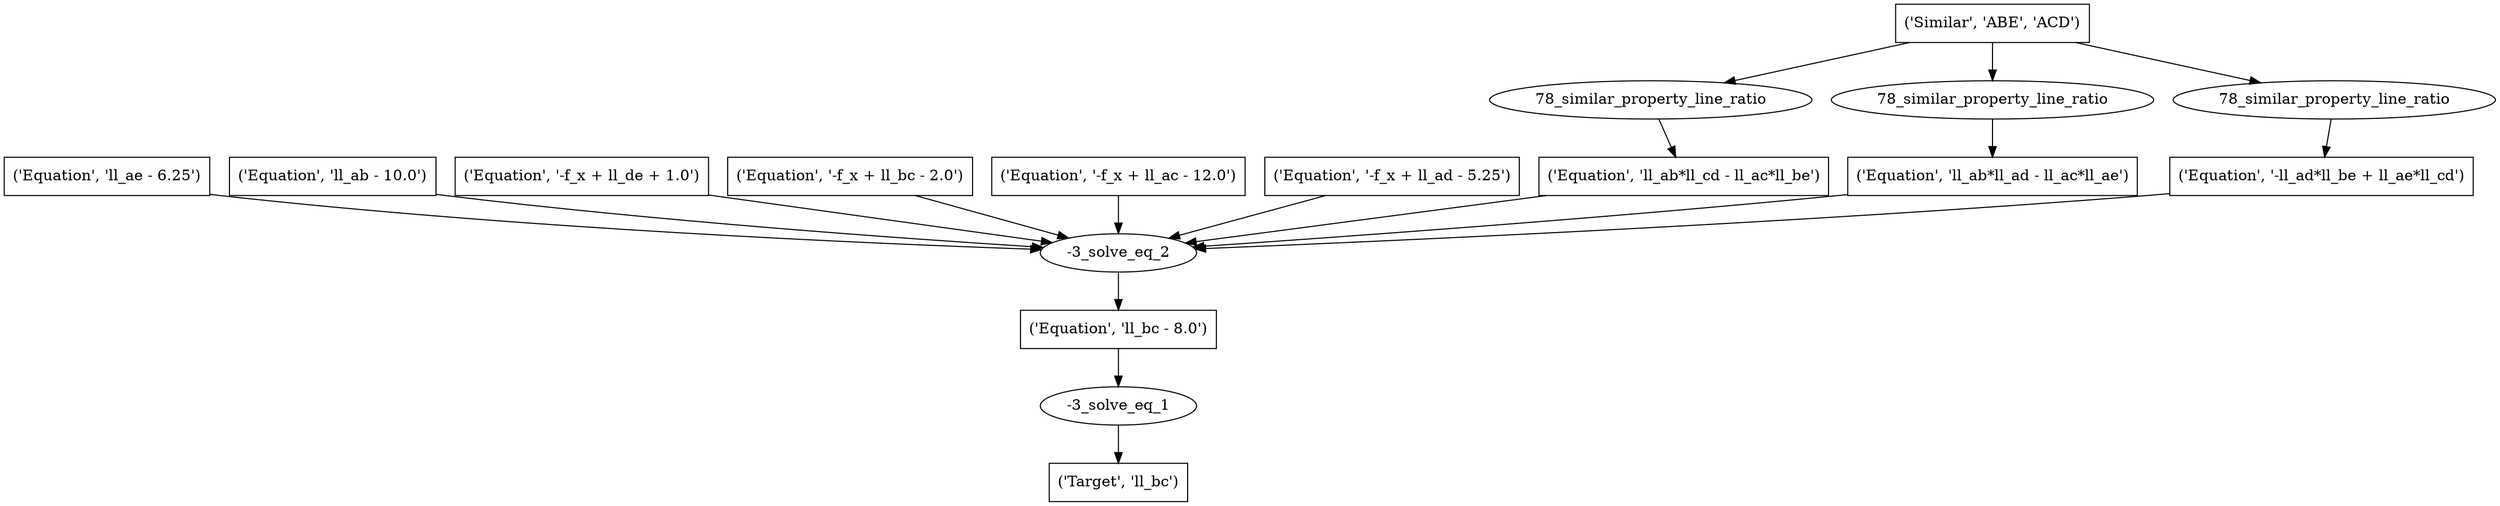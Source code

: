 digraph 101 {
	0 [label="('Target', 'll_bc')" shape=box]
	1 [label="-3_solve_eq_1"]
	1 -> 0
	2 [label="('Equation', 'll_bc - 8.0')" shape=box]
	2 -> 1
	3 [label="-3_solve_eq_2"]
	3 -> 2
	4 [label="('Equation', 'll_ae - 6.25')" shape=box]
	4 -> 3
	5 [label="('Equation', 'll_ab - 10.0')" shape=box]
	5 -> 3
	6 [label="('Equation', '-f_x + ll_de + 1.0')" shape=box]
	6 -> 3
	7 [label="('Equation', '-f_x + ll_bc - 2.0')" shape=box]
	7 -> 3
	8 [label="('Equation', '-f_x + ll_ac - 12.0')" shape=box]
	8 -> 3
	9 [label="('Equation', '-f_x + ll_ad - 5.25')" shape=box]
	9 -> 3
	10 [label="('Equation', 'll_ab*ll_cd - ll_ac*ll_be')" shape=box]
	10 -> 3
	11 [label="('Equation', 'll_ab*ll_ad - ll_ac*ll_ae')" shape=box]
	11 -> 3
	12 [label="('Equation', '-ll_ad*ll_be + ll_ae*ll_cd')" shape=box]
	12 -> 3
	13 [label="78_similar_property_line_ratio"]
	13 -> 10
	14 [label="('Similar', 'ABE', 'ACD')" shape=box]
	14 -> 13
	15 [label="78_similar_property_line_ratio"]
	15 -> 11
	14 -> 15
	16 [label="78_similar_property_line_ratio"]
	16 -> 12
	14 -> 16
}
